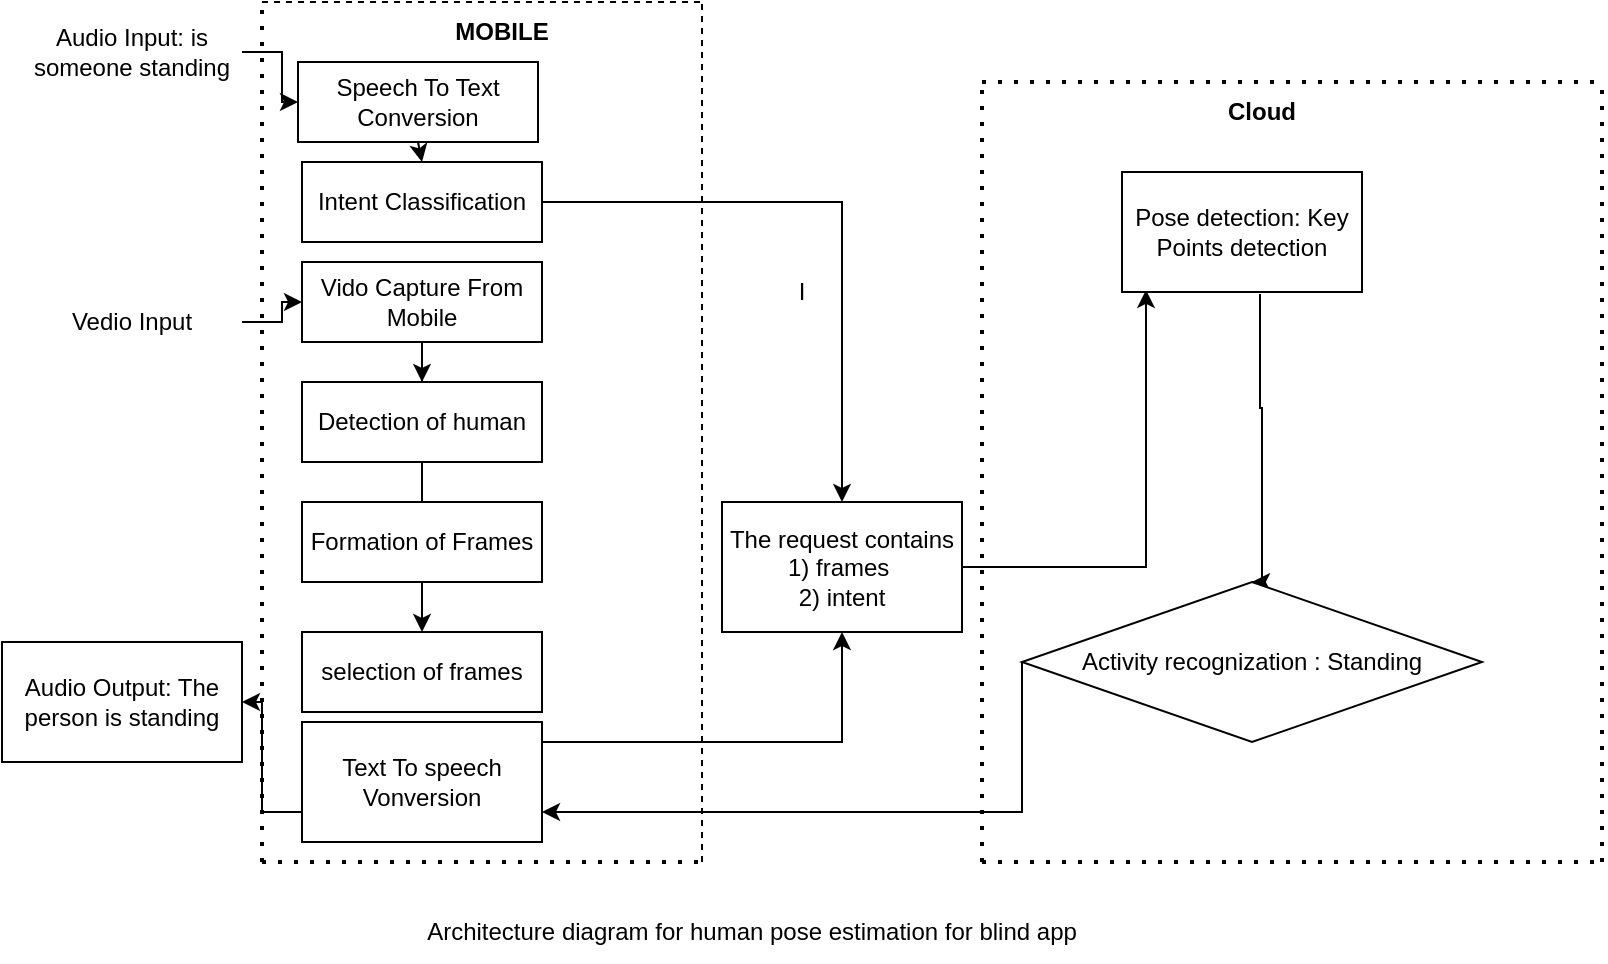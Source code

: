 <mxfile version="20.8.10" type="github">
  <diagram id="OCqCQdXeEL5Mf1G6AGTt" name="Page-1">
    <mxGraphModel dx="806" dy="495" grid="1" gridSize="10" guides="1" tooltips="1" connect="1" arrows="1" fold="1" page="1" pageScale="1" pageWidth="827" pageHeight="1169" math="0" shadow="0">
      <root>
        <mxCell id="0" />
        <mxCell id="1" parent="0" />
        <mxCell id="6_aQ4a8qMIjO6TrSS2Ve-40" value="Speech To Text Conversion" style="whiteSpace=wrap;html=1;" parent="1" vertex="1">
          <mxGeometry x="158" y="40" width="120" height="40" as="geometry" />
        </mxCell>
        <mxCell id="6_aQ4a8qMIjO6TrSS2Ve-41" style="edgeStyle=orthogonalEdgeStyle;rounded=0;orthogonalLoop=1;jettySize=auto;html=1;" parent="1" source="6_aQ4a8qMIjO6TrSS2Ve-42" target="6_aQ4a8qMIjO6TrSS2Ve-40" edge="1">
          <mxGeometry relative="1" as="geometry" />
        </mxCell>
        <mxCell id="6_aQ4a8qMIjO6TrSS2Ve-42" value="Audio Input: is someone standing" style="text;html=1;strokeColor=none;fillColor=none;align=center;verticalAlign=middle;whiteSpace=wrap;rounded=0;" parent="1" vertex="1">
          <mxGeometry x="20" y="10" width="110" height="50" as="geometry" />
        </mxCell>
        <mxCell id="6_aQ4a8qMIjO6TrSS2Ve-43" value="" style="edgeStyle=orthogonalEdgeStyle;rounded=0;orthogonalLoop=1;jettySize=auto;html=1;" parent="1" source="6_aQ4a8qMIjO6TrSS2Ve-44" target="6_aQ4a8qMIjO6TrSS2Ve-46" edge="1">
          <mxGeometry relative="1" as="geometry" />
        </mxCell>
        <mxCell id="6_aQ4a8qMIjO6TrSS2Ve-44" value="Vido Capture From Mobile" style="whiteSpace=wrap;html=1;" parent="1" vertex="1">
          <mxGeometry x="160" y="140" width="120" height="40" as="geometry" />
        </mxCell>
        <mxCell id="6_aQ4a8qMIjO6TrSS2Ve-46" value="Detection of human" style="whiteSpace=wrap;html=1;" parent="1" vertex="1">
          <mxGeometry x="160" y="200" width="120" height="40" as="geometry" />
        </mxCell>
        <mxCell id="6_aQ4a8qMIjO6TrSS2Ve-55" value="" style="edgeStyle=orthogonalEdgeStyle;rounded=0;orthogonalLoop=1;jettySize=auto;html=1;exitX=0.5;exitY=1;exitDx=0;exitDy=0;" parent="1" source="6_aQ4a8qMIjO6TrSS2Ve-109" target="6_aQ4a8qMIjO6TrSS2Ve-58" edge="1">
          <mxGeometry relative="1" as="geometry">
            <mxPoint x="220" y="390" as="sourcePoint" />
          </mxGeometry>
        </mxCell>
        <mxCell id="6_aQ4a8qMIjO6TrSS2Ve-111" value="" style="edgeStyle=orthogonalEdgeStyle;rounded=0;orthogonalLoop=1;jettySize=auto;html=1;exitX=0;exitY=0.75;exitDx=0;exitDy=0;" parent="1" source="4n135fqJWAeGchxSVue9-2" target="6_aQ4a8qMIjO6TrSS2Ve-102" edge="1">
          <mxGeometry relative="1" as="geometry">
            <mxPoint x="150" y="410" as="sourcePoint" />
          </mxGeometry>
        </mxCell>
        <mxCell id="6_aQ4a8qMIjO6TrSS2Ve-58" value="selection of frames" style="whiteSpace=wrap;html=1;" parent="1" vertex="1">
          <mxGeometry x="160" y="325" width="120" height="40" as="geometry" />
        </mxCell>
        <mxCell id="6_aQ4a8qMIjO6TrSS2Ve-59" value="" style="edgeStyle=orthogonalEdgeStyle;rounded=0;orthogonalLoop=1;jettySize=auto;html=1;" parent="1" target="6_aQ4a8qMIjO6TrSS2Ve-62" edge="1">
          <mxGeometry relative="1" as="geometry">
            <Array as="points">
              <mxPoint x="280" y="380" />
              <mxPoint x="430" y="380" />
            </Array>
            <mxPoint x="280" y="380" as="sourcePoint" />
          </mxGeometry>
        </mxCell>
        <mxCell id="6_aQ4a8qMIjO6TrSS2Ve-61" style="edgeStyle=orthogonalEdgeStyle;rounded=0;orthogonalLoop=1;jettySize=auto;html=1;entryX=0.1;entryY=0.983;entryDx=0;entryDy=0;entryPerimeter=0;" parent="1" source="6_aQ4a8qMIjO6TrSS2Ve-62" edge="1" target="6_aQ4a8qMIjO6TrSS2Ve-112">
          <mxGeometry relative="1" as="geometry">
            <mxPoint x="597.5" y="292.505" as="targetPoint" />
          </mxGeometry>
        </mxCell>
        <mxCell id="6_aQ4a8qMIjO6TrSS2Ve-62" value="The request contains&lt;br&gt;1) frames&amp;nbsp;&lt;br&gt;2) intent" style="whiteSpace=wrap;html=1;" parent="1" vertex="1">
          <mxGeometry x="370" y="260" width="120" height="65" as="geometry" />
        </mxCell>
        <mxCell id="6_aQ4a8qMIjO6TrSS2Ve-63" value="" style="endArrow=none;dashed=1;html=1;dashPattern=1 3;strokeWidth=2;rounded=0;" parent="1" edge="1">
          <mxGeometry width="50" height="50" relative="1" as="geometry">
            <mxPoint x="140" y="440" as="sourcePoint" />
            <mxPoint x="140" y="10" as="targetPoint" />
            <Array as="points" />
          </mxGeometry>
        </mxCell>
        <mxCell id="6_aQ4a8qMIjO6TrSS2Ve-64" value="" style="endArrow=none;dashed=1;html=1;rounded=0;" parent="1" edge="1">
          <mxGeometry width="50" height="50" relative="1" as="geometry">
            <mxPoint x="140" y="10" as="sourcePoint" />
            <mxPoint x="360" y="10" as="targetPoint" />
          </mxGeometry>
        </mxCell>
        <mxCell id="6_aQ4a8qMIjO6TrSS2Ve-65" value="" style="endArrow=none;dashed=1;html=1;rounded=0;" parent="1" edge="1">
          <mxGeometry width="50" height="50" relative="1" as="geometry">
            <mxPoint x="360" y="440" as="sourcePoint" />
            <mxPoint x="360" y="10" as="targetPoint" />
          </mxGeometry>
        </mxCell>
        <mxCell id="6_aQ4a8qMIjO6TrSS2Ve-66" value="" style="endArrow=none;dashed=1;html=1;dashPattern=1 3;strokeWidth=2;rounded=0;" parent="1" edge="1">
          <mxGeometry width="50" height="50" relative="1" as="geometry">
            <mxPoint x="140" y="440" as="sourcePoint" />
            <mxPoint x="360" y="440" as="targetPoint" />
          </mxGeometry>
        </mxCell>
        <mxCell id="6_aQ4a8qMIjO6TrSS2Ve-67" value="&lt;b&gt;MOBILE&lt;/b&gt;" style="text;html=1;strokeColor=none;fillColor=none;align=center;verticalAlign=middle;whiteSpace=wrap;rounded=0;" parent="1" vertex="1">
          <mxGeometry x="230" y="10" width="60" height="30" as="geometry" />
        </mxCell>
        <mxCell id="6_aQ4a8qMIjO6TrSS2Ve-86" value="" style="edgeStyle=orthogonalEdgeStyle;rounded=0;orthogonalLoop=1;jettySize=auto;html=1;exitX=0.575;exitY=1.017;exitDx=0;exitDy=0;exitPerimeter=0;entryX=0.5;entryY=0;entryDx=0;entryDy=0;" parent="1" source="6_aQ4a8qMIjO6TrSS2Ve-112" target="6_aQ4a8qMIjO6TrSS2Ve-92" edge="1">
          <mxGeometry relative="1" as="geometry">
            <mxPoint x="665" y="360" as="sourcePoint" />
            <mxPoint x="640" y="270" as="targetPoint" />
            <Array as="points">
              <mxPoint x="639" y="213" />
              <mxPoint x="640" y="213" />
              <mxPoint x="640" y="300" />
            </Array>
          </mxGeometry>
        </mxCell>
        <mxCell id="6_aQ4a8qMIjO6TrSS2Ve-92" value="Activity recognization : Standing" style="rhombus;whiteSpace=wrap;html=1;" parent="1" vertex="1">
          <mxGeometry x="520" y="300" width="230" height="79.98" as="geometry" />
        </mxCell>
        <mxCell id="6_aQ4a8qMIjO6TrSS2Ve-97" value="&lt;b&gt;Cloud&lt;/b&gt;" style="text;html=1;strokeColor=none;fillColor=none;align=center;verticalAlign=middle;whiteSpace=wrap;rounded=0;" parent="1" vertex="1">
          <mxGeometry x="610" y="50" width="60" height="30" as="geometry" />
        </mxCell>
        <mxCell id="6_aQ4a8qMIjO6TrSS2Ve-98" value="" style="endArrow=none;dashed=1;html=1;dashPattern=1 3;strokeWidth=2;rounded=0;exitX=1;exitY=0.75;exitDx=0;exitDy=0;" parent="1" edge="1">
          <mxGeometry width="50" height="50" relative="1" as="geometry">
            <mxPoint x="500" y="50" as="sourcePoint" />
            <mxPoint x="810" y="50" as="targetPoint" />
            <Array as="points" />
          </mxGeometry>
        </mxCell>
        <mxCell id="6_aQ4a8qMIjO6TrSS2Ve-99" value="" style="endArrow=none;dashed=1;html=1;dashPattern=1 3;strokeWidth=2;rounded=0;" parent="1" edge="1">
          <mxGeometry width="50" height="50" relative="1" as="geometry">
            <mxPoint x="500" y="440" as="sourcePoint" />
            <mxPoint x="500" y="50" as="targetPoint" />
          </mxGeometry>
        </mxCell>
        <mxCell id="6_aQ4a8qMIjO6TrSS2Ve-100" value="" style="endArrow=none;dashed=1;html=1;dashPattern=1 3;strokeWidth=2;rounded=0;" parent="1" edge="1">
          <mxGeometry width="50" height="50" relative="1" as="geometry">
            <mxPoint x="500" y="440" as="sourcePoint" />
            <mxPoint x="810" y="440" as="targetPoint" />
          </mxGeometry>
        </mxCell>
        <mxCell id="6_aQ4a8qMIjO6TrSS2Ve-101" value="" style="endArrow=none;dashed=1;html=1;dashPattern=1 3;strokeWidth=2;rounded=0;" parent="1" edge="1">
          <mxGeometry width="50" height="50" relative="1" as="geometry">
            <mxPoint x="810" y="440" as="sourcePoint" />
            <mxPoint x="810" y="50" as="targetPoint" />
            <Array as="points" />
          </mxGeometry>
        </mxCell>
        <mxCell id="6_aQ4a8qMIjO6TrSS2Ve-102" value="Audio Output: The person is standing" style="whiteSpace=wrap;html=1;" parent="1" vertex="1">
          <mxGeometry x="10" y="329.995" width="120" height="60" as="geometry" />
        </mxCell>
        <mxCell id="6_aQ4a8qMIjO6TrSS2Ve-104" value="&lt;span&gt;Architecture&lt;/span&gt;&amp;nbsp;diagram for human pose estimation for blind app" style="text;html=1;strokeColor=none;fillColor=none;align=center;verticalAlign=middle;whiteSpace=wrap;rounded=0;" parent="1" vertex="1">
          <mxGeometry x="160" y="460" width="450" height="30" as="geometry" />
        </mxCell>
        <mxCell id="6_aQ4a8qMIjO6TrSS2Ve-107" value="" style="edgeStyle=orthogonalEdgeStyle;rounded=0;orthogonalLoop=1;jettySize=auto;html=1;" parent="1" source="6_aQ4a8qMIjO6TrSS2Ve-108" target="6_aQ4a8qMIjO6TrSS2Ve-44" edge="1">
          <mxGeometry relative="1" as="geometry" />
        </mxCell>
        <mxCell id="6_aQ4a8qMIjO6TrSS2Ve-108" value="Vedio Input" style="text;html=1;strokeColor=none;fillColor=none;align=center;verticalAlign=middle;whiteSpace=wrap;rounded=0;" parent="1" vertex="1">
          <mxGeometry x="20" y="155" width="110" height="30" as="geometry" />
        </mxCell>
        <mxCell id="6_aQ4a8qMIjO6TrSS2Ve-112" value="Pose detection: Key Points detection" style="rounded=0;whiteSpace=wrap;html=1;" parent="1" vertex="1">
          <mxGeometry x="570" y="95" width="120" height="60" as="geometry" />
        </mxCell>
        <mxCell id="4n135fqJWAeGchxSVue9-1" value="" style="edgeStyle=orthogonalEdgeStyle;rounded=0;orthogonalLoop=1;jettySize=auto;html=1;endArrow=none;" edge="1" parent="1" source="6_aQ4a8qMIjO6TrSS2Ve-46" target="6_aQ4a8qMIjO6TrSS2Ve-109">
          <mxGeometry relative="1" as="geometry">
            <mxPoint x="220" y="280" as="targetPoint" />
            <mxPoint x="220" y="240" as="sourcePoint" />
          </mxGeometry>
        </mxCell>
        <mxCell id="6_aQ4a8qMIjO6TrSS2Ve-109" value="Formation of Frames" style="whiteSpace=wrap;html=1;" parent="1" vertex="1">
          <mxGeometry x="160" y="260" width="120" height="40" as="geometry" />
        </mxCell>
        <mxCell id="4n135fqJWAeGchxSVue9-2" value="Text To speech Vonversion" style="whiteSpace=wrap;html=1;" vertex="1" parent="1">
          <mxGeometry x="160" y="370" width="120" height="60" as="geometry" />
        </mxCell>
        <mxCell id="4n135fqJWAeGchxSVue9-3" value="" style="endArrow=classic;html=1;rounded=0;exitX=0;exitY=0.5;exitDx=0;exitDy=0;entryX=1;entryY=0.75;entryDx=0;entryDy=0;" edge="1" parent="1" source="6_aQ4a8qMIjO6TrSS2Ve-92" target="4n135fqJWAeGchxSVue9-2">
          <mxGeometry width="50" height="50" relative="1" as="geometry">
            <mxPoint x="390" y="280" as="sourcePoint" />
            <mxPoint x="440" y="230" as="targetPoint" />
            <Array as="points">
              <mxPoint x="520" y="415" />
            </Array>
          </mxGeometry>
        </mxCell>
        <mxCell id="4n135fqJWAeGchxSVue9-4" value="I" style="text;html=1;strokeColor=none;fillColor=none;align=center;verticalAlign=middle;whiteSpace=wrap;rounded=0;" vertex="1" parent="1">
          <mxGeometry x="380" y="140" width="60" height="30" as="geometry" />
        </mxCell>
        <mxCell id="4n135fqJWAeGchxSVue9-5" value="Intent Classification" style="rounded=0;whiteSpace=wrap;html=1;" vertex="1" parent="1">
          <mxGeometry x="160" y="90" width="120" height="40" as="geometry" />
        </mxCell>
        <mxCell id="4n135fqJWAeGchxSVue9-6" value="" style="endArrow=classic;html=1;rounded=0;exitX=0.5;exitY=1;exitDx=0;exitDy=0;entryX=0.5;entryY=0;entryDx=0;entryDy=0;" edge="1" parent="1" source="6_aQ4a8qMIjO6TrSS2Ve-40" target="4n135fqJWAeGchxSVue9-5">
          <mxGeometry width="50" height="50" relative="1" as="geometry">
            <mxPoint x="390" y="280" as="sourcePoint" />
            <mxPoint x="440" y="230" as="targetPoint" />
          </mxGeometry>
        </mxCell>
        <mxCell id="4n135fqJWAeGchxSVue9-7" value="" style="endArrow=classic;html=1;rounded=0;exitX=1;exitY=0.5;exitDx=0;exitDy=0;entryX=0.5;entryY=0;entryDx=0;entryDy=0;" edge="1" parent="1" source="4n135fqJWAeGchxSVue9-5" target="6_aQ4a8qMIjO6TrSS2Ve-62">
          <mxGeometry width="50" height="50" relative="1" as="geometry">
            <mxPoint x="390" y="280" as="sourcePoint" />
            <mxPoint x="440" y="230" as="targetPoint" />
            <Array as="points">
              <mxPoint x="430" y="110" />
            </Array>
          </mxGeometry>
        </mxCell>
      </root>
    </mxGraphModel>
  </diagram>
</mxfile>
